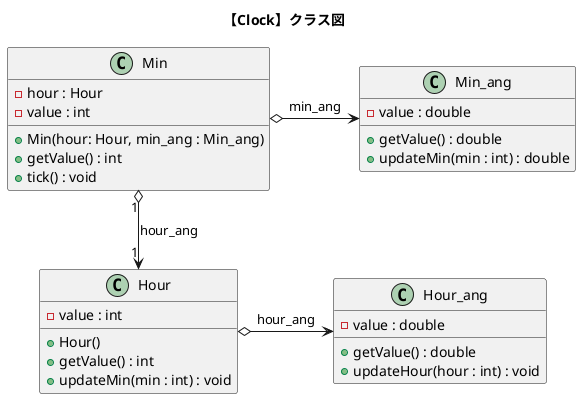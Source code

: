 @startuml 【Clock】 Class-Diagram
title "【Clock】クラス図"

together {
    class "Hour"{
        -value : int
        +Hour()
        +getValue() : int
        +updateMin(min : int) : void
    }

    class "Min"{
        -hour : Hour
        -value : int
        +Min(hour: Hour, min_ang : Min_ang)
        +getValue() : int
        +tick() : void
    }
}

class "Min_ang"{
    -value : double
    +getValue() : double
    +updateMin(min : int) : double
}

class "Hour_ang"{
    -value : double
    +getValue() : double
    +updateHour(hour : int) : void
}

Min "1" o-down-> "1" Hour : hour_ang
Min o-right-> Min_ang : min_ang
Hour o-right-> Hour_ang : hour_ang


@enduml